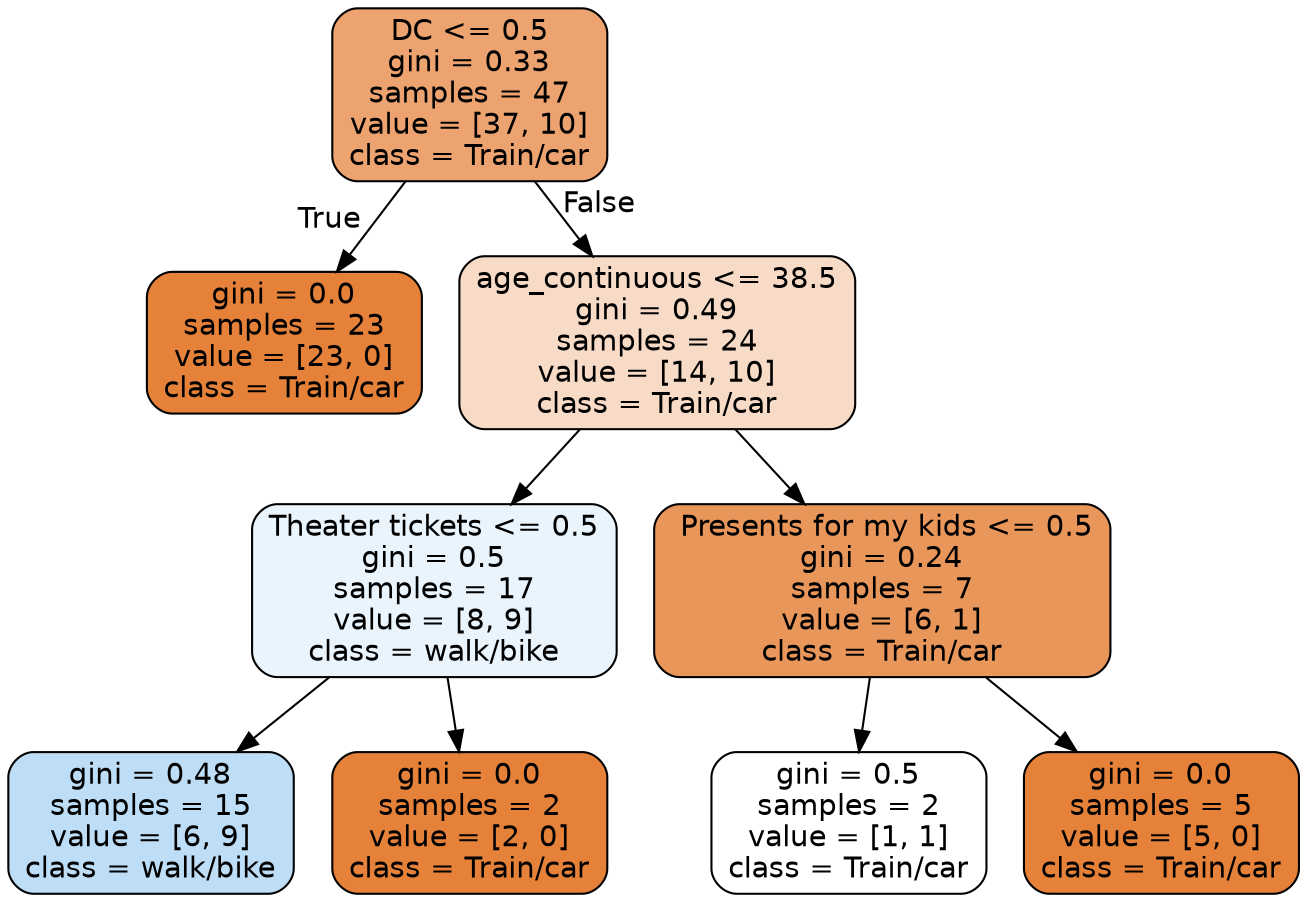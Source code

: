 digraph Tree {
node [shape=box, style="filled, rounded", color="black", fontname=helvetica] ;
edge [fontname=helvetica] ;
0 [label="DC <= 0.5\ngini = 0.33\nsamples = 47\nvalue = [37, 10]\nclass = Train/car", fillcolor="#eca36f"] ;
1 [label="gini = 0.0\nsamples = 23\nvalue = [23, 0]\nclass = Train/car", fillcolor="#e58139"] ;
0 -> 1 [labeldistance=2.5, labelangle=45, headlabel="True"] ;
2 [label="age_continuous <= 38.5\ngini = 0.49\nsamples = 24\nvalue = [14, 10]\nclass = Train/car", fillcolor="#f8dbc6"] ;
0 -> 2 [labeldistance=2.5, labelangle=-45, headlabel="False"] ;
3 [label="Theater tickets <= 0.5\ngini = 0.5\nsamples = 17\nvalue = [8, 9]\nclass = walk/bike", fillcolor="#e9f4fc"] ;
2 -> 3 ;
4 [label="gini = 0.48\nsamples = 15\nvalue = [6, 9]\nclass = walk/bike", fillcolor="#bddef6"] ;
3 -> 4 ;
5 [label="gini = 0.0\nsamples = 2\nvalue = [2, 0]\nclass = Train/car", fillcolor="#e58139"] ;
3 -> 5 ;
6 [label=" Presents for my kids <= 0.5\ngini = 0.24\nsamples = 7\nvalue = [6, 1]\nclass = Train/car", fillcolor="#e9965a"] ;
2 -> 6 ;
7 [label="gini = 0.5\nsamples = 2\nvalue = [1, 1]\nclass = Train/car", fillcolor="#ffffff"] ;
6 -> 7 ;
8 [label="gini = 0.0\nsamples = 5\nvalue = [5, 0]\nclass = Train/car", fillcolor="#e58139"] ;
6 -> 8 ;
}